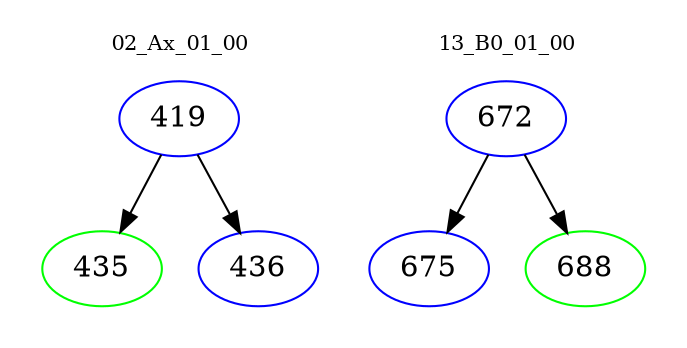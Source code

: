 digraph{
subgraph cluster_0 {
color = white
label = "02_Ax_01_00";
fontsize=10;
T0_419 [label="419", color="blue"]
T0_419 -> T0_435 [color="black"]
T0_435 [label="435", color="green"]
T0_419 -> T0_436 [color="black"]
T0_436 [label="436", color="blue"]
}
subgraph cluster_1 {
color = white
label = "13_B0_01_00";
fontsize=10;
T1_672 [label="672", color="blue"]
T1_672 -> T1_675 [color="black"]
T1_675 [label="675", color="blue"]
T1_672 -> T1_688 [color="black"]
T1_688 [label="688", color="green"]
}
}
